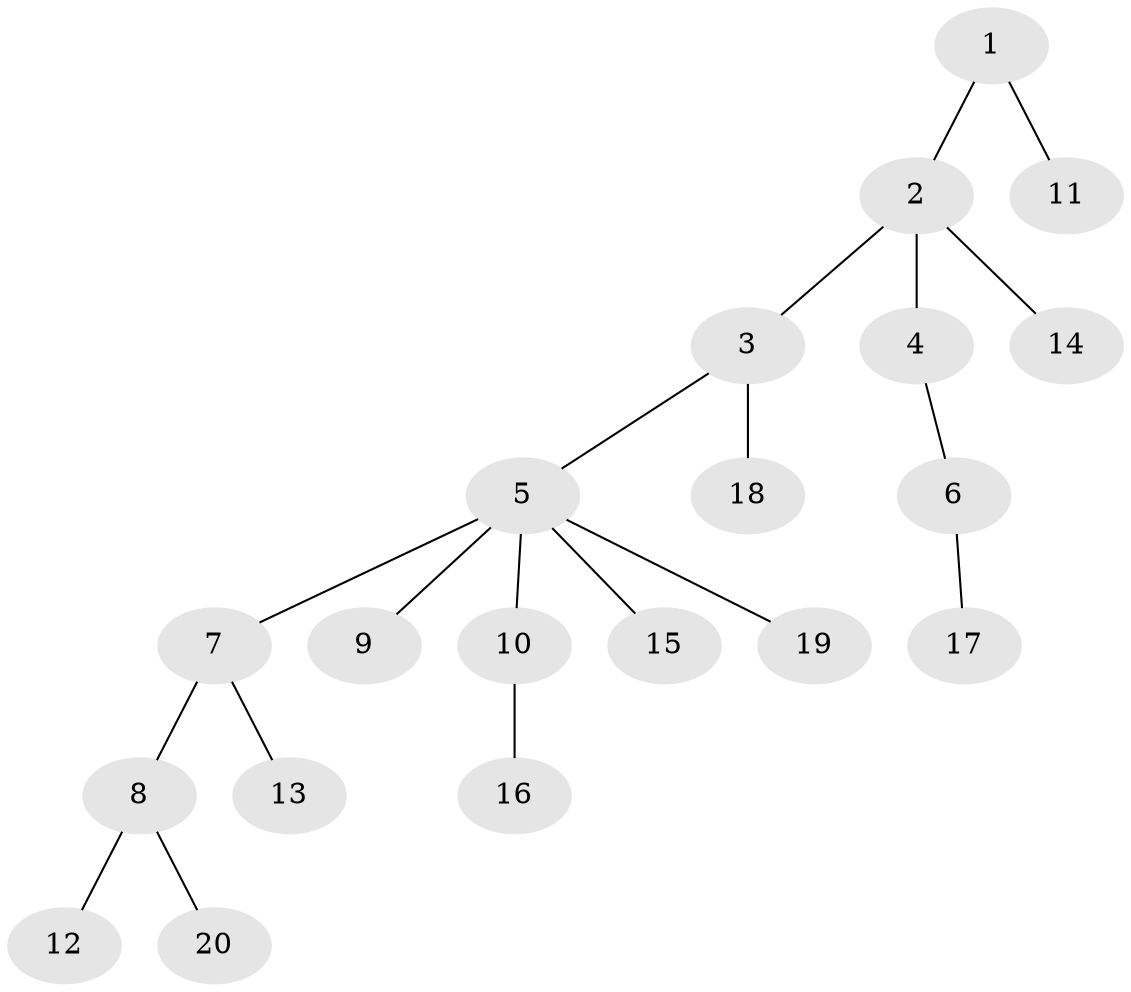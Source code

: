 // Generated by graph-tools (version 1.1) at 2025/46/02/15/25 05:46:28]
// undirected, 20 vertices, 19 edges
graph export_dot {
graph [start="1"]
  node [color=gray90,style=filled];
  1;
  2;
  3;
  4;
  5;
  6;
  7;
  8;
  9;
  10;
  11;
  12;
  13;
  14;
  15;
  16;
  17;
  18;
  19;
  20;
  1 -- 2;
  1 -- 11;
  2 -- 3;
  2 -- 4;
  2 -- 14;
  3 -- 5;
  3 -- 18;
  4 -- 6;
  5 -- 7;
  5 -- 9;
  5 -- 10;
  5 -- 15;
  5 -- 19;
  6 -- 17;
  7 -- 8;
  7 -- 13;
  8 -- 12;
  8 -- 20;
  10 -- 16;
}
